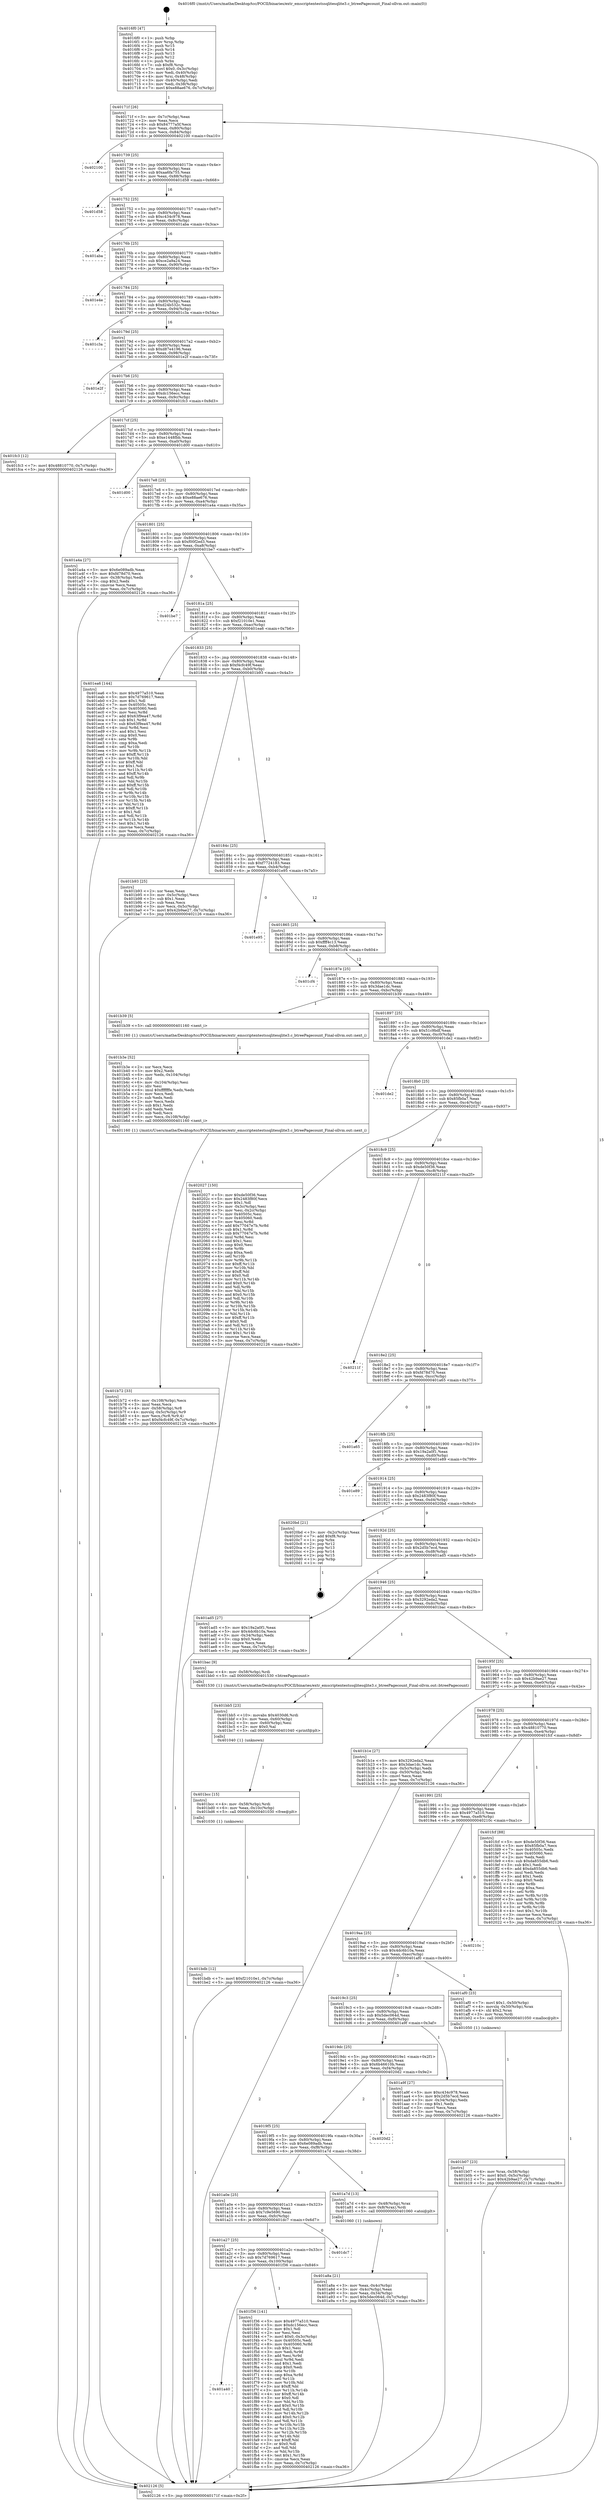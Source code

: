 digraph "0x4016f0" {
  label = "0x4016f0 (/mnt/c/Users/mathe/Desktop/tcc/POCII/binaries/extr_emscriptentestssqlitesqlite3.c_btreePagecount_Final-ollvm.out::main(0))"
  labelloc = "t"
  node[shape=record]

  Entry [label="",width=0.3,height=0.3,shape=circle,fillcolor=black,style=filled]
  "0x40171f" [label="{
     0x40171f [26]\l
     | [instrs]\l
     &nbsp;&nbsp;0x40171f \<+3\>: mov -0x7c(%rbp),%eax\l
     &nbsp;&nbsp;0x401722 \<+2\>: mov %eax,%ecx\l
     &nbsp;&nbsp;0x401724 \<+6\>: sub $0x84777a5f,%ecx\l
     &nbsp;&nbsp;0x40172a \<+3\>: mov %eax,-0x80(%rbp)\l
     &nbsp;&nbsp;0x40172d \<+6\>: mov %ecx,-0x84(%rbp)\l
     &nbsp;&nbsp;0x401733 \<+6\>: je 0000000000402100 \<main+0xa10\>\l
  }"]
  "0x402100" [label="{
     0x402100\l
  }", style=dashed]
  "0x401739" [label="{
     0x401739 [25]\l
     | [instrs]\l
     &nbsp;&nbsp;0x401739 \<+5\>: jmp 000000000040173e \<main+0x4e\>\l
     &nbsp;&nbsp;0x40173e \<+3\>: mov -0x80(%rbp),%eax\l
     &nbsp;&nbsp;0x401741 \<+5\>: sub $0xaa6fa755,%eax\l
     &nbsp;&nbsp;0x401746 \<+6\>: mov %eax,-0x88(%rbp)\l
     &nbsp;&nbsp;0x40174c \<+6\>: je 0000000000401d58 \<main+0x668\>\l
  }"]
  Exit [label="",width=0.3,height=0.3,shape=circle,fillcolor=black,style=filled,peripheries=2]
  "0x401d58" [label="{
     0x401d58\l
  }", style=dashed]
  "0x401752" [label="{
     0x401752 [25]\l
     | [instrs]\l
     &nbsp;&nbsp;0x401752 \<+5\>: jmp 0000000000401757 \<main+0x67\>\l
     &nbsp;&nbsp;0x401757 \<+3\>: mov -0x80(%rbp),%eax\l
     &nbsp;&nbsp;0x40175a \<+5\>: sub $0xc434c978,%eax\l
     &nbsp;&nbsp;0x40175f \<+6\>: mov %eax,-0x8c(%rbp)\l
     &nbsp;&nbsp;0x401765 \<+6\>: je 0000000000401aba \<main+0x3ca\>\l
  }"]
  "0x401a40" [label="{
     0x401a40\l
  }", style=dashed]
  "0x401aba" [label="{
     0x401aba\l
  }", style=dashed]
  "0x40176b" [label="{
     0x40176b [25]\l
     | [instrs]\l
     &nbsp;&nbsp;0x40176b \<+5\>: jmp 0000000000401770 \<main+0x80\>\l
     &nbsp;&nbsp;0x401770 \<+3\>: mov -0x80(%rbp),%eax\l
     &nbsp;&nbsp;0x401773 \<+5\>: sub $0xce2a9a24,%eax\l
     &nbsp;&nbsp;0x401778 \<+6\>: mov %eax,-0x90(%rbp)\l
     &nbsp;&nbsp;0x40177e \<+6\>: je 0000000000401e4e \<main+0x75e\>\l
  }"]
  "0x401f36" [label="{
     0x401f36 [141]\l
     | [instrs]\l
     &nbsp;&nbsp;0x401f36 \<+5\>: mov $0x4977a510,%eax\l
     &nbsp;&nbsp;0x401f3b \<+5\>: mov $0xdc156ecc,%ecx\l
     &nbsp;&nbsp;0x401f40 \<+2\>: mov $0x1,%dl\l
     &nbsp;&nbsp;0x401f42 \<+2\>: xor %esi,%esi\l
     &nbsp;&nbsp;0x401f44 \<+7\>: movl $0x0,-0x3c(%rbp)\l
     &nbsp;&nbsp;0x401f4b \<+7\>: mov 0x40505c,%edi\l
     &nbsp;&nbsp;0x401f52 \<+8\>: mov 0x405060,%r8d\l
     &nbsp;&nbsp;0x401f5a \<+3\>: sub $0x1,%esi\l
     &nbsp;&nbsp;0x401f5d \<+3\>: mov %edi,%r9d\l
     &nbsp;&nbsp;0x401f60 \<+3\>: add %esi,%r9d\l
     &nbsp;&nbsp;0x401f63 \<+4\>: imul %r9d,%edi\l
     &nbsp;&nbsp;0x401f67 \<+3\>: and $0x1,%edi\l
     &nbsp;&nbsp;0x401f6a \<+3\>: cmp $0x0,%edi\l
     &nbsp;&nbsp;0x401f6d \<+4\>: sete %r10b\l
     &nbsp;&nbsp;0x401f71 \<+4\>: cmp $0xa,%r8d\l
     &nbsp;&nbsp;0x401f75 \<+4\>: setl %r11b\l
     &nbsp;&nbsp;0x401f79 \<+3\>: mov %r10b,%bl\l
     &nbsp;&nbsp;0x401f7c \<+3\>: xor $0xff,%bl\l
     &nbsp;&nbsp;0x401f7f \<+3\>: mov %r11b,%r14b\l
     &nbsp;&nbsp;0x401f82 \<+4\>: xor $0xff,%r14b\l
     &nbsp;&nbsp;0x401f86 \<+3\>: xor $0x0,%dl\l
     &nbsp;&nbsp;0x401f89 \<+3\>: mov %bl,%r15b\l
     &nbsp;&nbsp;0x401f8c \<+4\>: and $0x0,%r15b\l
     &nbsp;&nbsp;0x401f90 \<+3\>: and %dl,%r10b\l
     &nbsp;&nbsp;0x401f93 \<+3\>: mov %r14b,%r12b\l
     &nbsp;&nbsp;0x401f96 \<+4\>: and $0x0,%r12b\l
     &nbsp;&nbsp;0x401f9a \<+3\>: and %dl,%r11b\l
     &nbsp;&nbsp;0x401f9d \<+3\>: or %r10b,%r15b\l
     &nbsp;&nbsp;0x401fa0 \<+3\>: or %r11b,%r12b\l
     &nbsp;&nbsp;0x401fa3 \<+3\>: xor %r12b,%r15b\l
     &nbsp;&nbsp;0x401fa6 \<+3\>: or %r14b,%bl\l
     &nbsp;&nbsp;0x401fa9 \<+3\>: xor $0xff,%bl\l
     &nbsp;&nbsp;0x401fac \<+3\>: or $0x0,%dl\l
     &nbsp;&nbsp;0x401faf \<+2\>: and %dl,%bl\l
     &nbsp;&nbsp;0x401fb1 \<+3\>: or %bl,%r15b\l
     &nbsp;&nbsp;0x401fb4 \<+4\>: test $0x1,%r15b\l
     &nbsp;&nbsp;0x401fb8 \<+3\>: cmovne %ecx,%eax\l
     &nbsp;&nbsp;0x401fbb \<+3\>: mov %eax,-0x7c(%rbp)\l
     &nbsp;&nbsp;0x401fbe \<+5\>: jmp 0000000000402126 \<main+0xa36\>\l
  }"]
  "0x401e4e" [label="{
     0x401e4e\l
  }", style=dashed]
  "0x401784" [label="{
     0x401784 [25]\l
     | [instrs]\l
     &nbsp;&nbsp;0x401784 \<+5\>: jmp 0000000000401789 \<main+0x99\>\l
     &nbsp;&nbsp;0x401789 \<+3\>: mov -0x80(%rbp),%eax\l
     &nbsp;&nbsp;0x40178c \<+5\>: sub $0xd24b532c,%eax\l
     &nbsp;&nbsp;0x401791 \<+6\>: mov %eax,-0x94(%rbp)\l
     &nbsp;&nbsp;0x401797 \<+6\>: je 0000000000401c3a \<main+0x54a\>\l
  }"]
  "0x401a27" [label="{
     0x401a27 [25]\l
     | [instrs]\l
     &nbsp;&nbsp;0x401a27 \<+5\>: jmp 0000000000401a2c \<main+0x33c\>\l
     &nbsp;&nbsp;0x401a2c \<+3\>: mov -0x80(%rbp),%eax\l
     &nbsp;&nbsp;0x401a2f \<+5\>: sub $0x7d769617,%eax\l
     &nbsp;&nbsp;0x401a34 \<+6\>: mov %eax,-0x100(%rbp)\l
     &nbsp;&nbsp;0x401a3a \<+6\>: je 0000000000401f36 \<main+0x846\>\l
  }"]
  "0x401c3a" [label="{
     0x401c3a\l
  }", style=dashed]
  "0x40179d" [label="{
     0x40179d [25]\l
     | [instrs]\l
     &nbsp;&nbsp;0x40179d \<+5\>: jmp 00000000004017a2 \<main+0xb2\>\l
     &nbsp;&nbsp;0x4017a2 \<+3\>: mov -0x80(%rbp),%eax\l
     &nbsp;&nbsp;0x4017a5 \<+5\>: sub $0xd87e4196,%eax\l
     &nbsp;&nbsp;0x4017aa \<+6\>: mov %eax,-0x98(%rbp)\l
     &nbsp;&nbsp;0x4017b0 \<+6\>: je 0000000000401e2f \<main+0x73f\>\l
  }"]
  "0x401dc7" [label="{
     0x401dc7\l
  }", style=dashed]
  "0x401e2f" [label="{
     0x401e2f\l
  }", style=dashed]
  "0x4017b6" [label="{
     0x4017b6 [25]\l
     | [instrs]\l
     &nbsp;&nbsp;0x4017b6 \<+5\>: jmp 00000000004017bb \<main+0xcb\>\l
     &nbsp;&nbsp;0x4017bb \<+3\>: mov -0x80(%rbp),%eax\l
     &nbsp;&nbsp;0x4017be \<+5\>: sub $0xdc156ecc,%eax\l
     &nbsp;&nbsp;0x4017c3 \<+6\>: mov %eax,-0x9c(%rbp)\l
     &nbsp;&nbsp;0x4017c9 \<+6\>: je 0000000000401fc3 \<main+0x8d3\>\l
  }"]
  "0x401bdb" [label="{
     0x401bdb [12]\l
     | [instrs]\l
     &nbsp;&nbsp;0x401bdb \<+7\>: movl $0xf21010e1,-0x7c(%rbp)\l
     &nbsp;&nbsp;0x401be2 \<+5\>: jmp 0000000000402126 \<main+0xa36\>\l
  }"]
  "0x401fc3" [label="{
     0x401fc3 [12]\l
     | [instrs]\l
     &nbsp;&nbsp;0x401fc3 \<+7\>: movl $0x48810770,-0x7c(%rbp)\l
     &nbsp;&nbsp;0x401fca \<+5\>: jmp 0000000000402126 \<main+0xa36\>\l
  }"]
  "0x4017cf" [label="{
     0x4017cf [25]\l
     | [instrs]\l
     &nbsp;&nbsp;0x4017cf \<+5\>: jmp 00000000004017d4 \<main+0xe4\>\l
     &nbsp;&nbsp;0x4017d4 \<+3\>: mov -0x80(%rbp),%eax\l
     &nbsp;&nbsp;0x4017d7 \<+5\>: sub $0xe1448fbb,%eax\l
     &nbsp;&nbsp;0x4017dc \<+6\>: mov %eax,-0xa0(%rbp)\l
     &nbsp;&nbsp;0x4017e2 \<+6\>: je 0000000000401d00 \<main+0x610\>\l
  }"]
  "0x401bcc" [label="{
     0x401bcc [15]\l
     | [instrs]\l
     &nbsp;&nbsp;0x401bcc \<+4\>: mov -0x58(%rbp),%rdi\l
     &nbsp;&nbsp;0x401bd0 \<+6\>: mov %eax,-0x10c(%rbp)\l
     &nbsp;&nbsp;0x401bd6 \<+5\>: call 0000000000401030 \<free@plt\>\l
     | [calls]\l
     &nbsp;&nbsp;0x401030 \{1\} (unknown)\l
  }"]
  "0x401d00" [label="{
     0x401d00\l
  }", style=dashed]
  "0x4017e8" [label="{
     0x4017e8 [25]\l
     | [instrs]\l
     &nbsp;&nbsp;0x4017e8 \<+5\>: jmp 00000000004017ed \<main+0xfd\>\l
     &nbsp;&nbsp;0x4017ed \<+3\>: mov -0x80(%rbp),%eax\l
     &nbsp;&nbsp;0x4017f0 \<+5\>: sub $0xe88ae676,%eax\l
     &nbsp;&nbsp;0x4017f5 \<+6\>: mov %eax,-0xa4(%rbp)\l
     &nbsp;&nbsp;0x4017fb \<+6\>: je 0000000000401a4a \<main+0x35a\>\l
  }"]
  "0x401bb5" [label="{
     0x401bb5 [23]\l
     | [instrs]\l
     &nbsp;&nbsp;0x401bb5 \<+10\>: movabs $0x4030d6,%rdi\l
     &nbsp;&nbsp;0x401bbf \<+3\>: mov %eax,-0x60(%rbp)\l
     &nbsp;&nbsp;0x401bc2 \<+3\>: mov -0x60(%rbp),%esi\l
     &nbsp;&nbsp;0x401bc5 \<+2\>: mov $0x0,%al\l
     &nbsp;&nbsp;0x401bc7 \<+5\>: call 0000000000401040 \<printf@plt\>\l
     | [calls]\l
     &nbsp;&nbsp;0x401040 \{1\} (unknown)\l
  }"]
  "0x401a4a" [label="{
     0x401a4a [27]\l
     | [instrs]\l
     &nbsp;&nbsp;0x401a4a \<+5\>: mov $0x6e089adb,%eax\l
     &nbsp;&nbsp;0x401a4f \<+5\>: mov $0xfd78d70,%ecx\l
     &nbsp;&nbsp;0x401a54 \<+3\>: mov -0x38(%rbp),%edx\l
     &nbsp;&nbsp;0x401a57 \<+3\>: cmp $0x2,%edx\l
     &nbsp;&nbsp;0x401a5a \<+3\>: cmovne %ecx,%eax\l
     &nbsp;&nbsp;0x401a5d \<+3\>: mov %eax,-0x7c(%rbp)\l
     &nbsp;&nbsp;0x401a60 \<+5\>: jmp 0000000000402126 \<main+0xa36\>\l
  }"]
  "0x401801" [label="{
     0x401801 [25]\l
     | [instrs]\l
     &nbsp;&nbsp;0x401801 \<+5\>: jmp 0000000000401806 \<main+0x116\>\l
     &nbsp;&nbsp;0x401806 \<+3\>: mov -0x80(%rbp),%eax\l
     &nbsp;&nbsp;0x401809 \<+5\>: sub $0xf00f2ed3,%eax\l
     &nbsp;&nbsp;0x40180e \<+6\>: mov %eax,-0xa8(%rbp)\l
     &nbsp;&nbsp;0x401814 \<+6\>: je 0000000000401be7 \<main+0x4f7\>\l
  }"]
  "0x402126" [label="{
     0x402126 [5]\l
     | [instrs]\l
     &nbsp;&nbsp;0x402126 \<+5\>: jmp 000000000040171f \<main+0x2f\>\l
  }"]
  "0x4016f0" [label="{
     0x4016f0 [47]\l
     | [instrs]\l
     &nbsp;&nbsp;0x4016f0 \<+1\>: push %rbp\l
     &nbsp;&nbsp;0x4016f1 \<+3\>: mov %rsp,%rbp\l
     &nbsp;&nbsp;0x4016f4 \<+2\>: push %r15\l
     &nbsp;&nbsp;0x4016f6 \<+2\>: push %r14\l
     &nbsp;&nbsp;0x4016f8 \<+2\>: push %r13\l
     &nbsp;&nbsp;0x4016fa \<+2\>: push %r12\l
     &nbsp;&nbsp;0x4016fc \<+1\>: push %rbx\l
     &nbsp;&nbsp;0x4016fd \<+7\>: sub $0xf8,%rsp\l
     &nbsp;&nbsp;0x401704 \<+7\>: movl $0x0,-0x3c(%rbp)\l
     &nbsp;&nbsp;0x40170b \<+3\>: mov %edi,-0x40(%rbp)\l
     &nbsp;&nbsp;0x40170e \<+4\>: mov %rsi,-0x48(%rbp)\l
     &nbsp;&nbsp;0x401712 \<+3\>: mov -0x40(%rbp),%edi\l
     &nbsp;&nbsp;0x401715 \<+3\>: mov %edi,-0x38(%rbp)\l
     &nbsp;&nbsp;0x401718 \<+7\>: movl $0xe88ae676,-0x7c(%rbp)\l
  }"]
  "0x401b72" [label="{
     0x401b72 [33]\l
     | [instrs]\l
     &nbsp;&nbsp;0x401b72 \<+6\>: mov -0x108(%rbp),%ecx\l
     &nbsp;&nbsp;0x401b78 \<+3\>: imul %eax,%ecx\l
     &nbsp;&nbsp;0x401b7b \<+4\>: mov -0x58(%rbp),%r8\l
     &nbsp;&nbsp;0x401b7f \<+4\>: movslq -0x5c(%rbp),%r9\l
     &nbsp;&nbsp;0x401b83 \<+4\>: mov %ecx,(%r8,%r9,4)\l
     &nbsp;&nbsp;0x401b87 \<+7\>: movl $0xf4cfc49f,-0x7c(%rbp)\l
     &nbsp;&nbsp;0x401b8e \<+5\>: jmp 0000000000402126 \<main+0xa36\>\l
  }"]
  "0x401be7" [label="{
     0x401be7\l
  }", style=dashed]
  "0x40181a" [label="{
     0x40181a [25]\l
     | [instrs]\l
     &nbsp;&nbsp;0x40181a \<+5\>: jmp 000000000040181f \<main+0x12f\>\l
     &nbsp;&nbsp;0x40181f \<+3\>: mov -0x80(%rbp),%eax\l
     &nbsp;&nbsp;0x401822 \<+5\>: sub $0xf21010e1,%eax\l
     &nbsp;&nbsp;0x401827 \<+6\>: mov %eax,-0xac(%rbp)\l
     &nbsp;&nbsp;0x40182d \<+6\>: je 0000000000401ea6 \<main+0x7b6\>\l
  }"]
  "0x401b3e" [label="{
     0x401b3e [52]\l
     | [instrs]\l
     &nbsp;&nbsp;0x401b3e \<+2\>: xor %ecx,%ecx\l
     &nbsp;&nbsp;0x401b40 \<+5\>: mov $0x2,%edx\l
     &nbsp;&nbsp;0x401b45 \<+6\>: mov %edx,-0x104(%rbp)\l
     &nbsp;&nbsp;0x401b4b \<+1\>: cltd\l
     &nbsp;&nbsp;0x401b4c \<+6\>: mov -0x104(%rbp),%esi\l
     &nbsp;&nbsp;0x401b52 \<+2\>: idiv %esi\l
     &nbsp;&nbsp;0x401b54 \<+6\>: imul $0xfffffffe,%edx,%edx\l
     &nbsp;&nbsp;0x401b5a \<+2\>: mov %ecx,%edi\l
     &nbsp;&nbsp;0x401b5c \<+2\>: sub %edx,%edi\l
     &nbsp;&nbsp;0x401b5e \<+2\>: mov %ecx,%edx\l
     &nbsp;&nbsp;0x401b60 \<+3\>: sub $0x1,%edx\l
     &nbsp;&nbsp;0x401b63 \<+2\>: add %edx,%edi\l
     &nbsp;&nbsp;0x401b65 \<+2\>: sub %edi,%ecx\l
     &nbsp;&nbsp;0x401b67 \<+6\>: mov %ecx,-0x108(%rbp)\l
     &nbsp;&nbsp;0x401b6d \<+5\>: call 0000000000401160 \<next_i\>\l
     | [calls]\l
     &nbsp;&nbsp;0x401160 \{1\} (/mnt/c/Users/mathe/Desktop/tcc/POCII/binaries/extr_emscriptentestssqlitesqlite3.c_btreePagecount_Final-ollvm.out::next_i)\l
  }"]
  "0x401ea6" [label="{
     0x401ea6 [144]\l
     | [instrs]\l
     &nbsp;&nbsp;0x401ea6 \<+5\>: mov $0x4977a510,%eax\l
     &nbsp;&nbsp;0x401eab \<+5\>: mov $0x7d769617,%ecx\l
     &nbsp;&nbsp;0x401eb0 \<+2\>: mov $0x1,%dl\l
     &nbsp;&nbsp;0x401eb2 \<+7\>: mov 0x40505c,%esi\l
     &nbsp;&nbsp;0x401eb9 \<+7\>: mov 0x405060,%edi\l
     &nbsp;&nbsp;0x401ec0 \<+3\>: mov %esi,%r8d\l
     &nbsp;&nbsp;0x401ec3 \<+7\>: add $0x63f9ea47,%r8d\l
     &nbsp;&nbsp;0x401eca \<+4\>: sub $0x1,%r8d\l
     &nbsp;&nbsp;0x401ece \<+7\>: sub $0x63f9ea47,%r8d\l
     &nbsp;&nbsp;0x401ed5 \<+4\>: imul %r8d,%esi\l
     &nbsp;&nbsp;0x401ed9 \<+3\>: and $0x1,%esi\l
     &nbsp;&nbsp;0x401edc \<+3\>: cmp $0x0,%esi\l
     &nbsp;&nbsp;0x401edf \<+4\>: sete %r9b\l
     &nbsp;&nbsp;0x401ee3 \<+3\>: cmp $0xa,%edi\l
     &nbsp;&nbsp;0x401ee6 \<+4\>: setl %r10b\l
     &nbsp;&nbsp;0x401eea \<+3\>: mov %r9b,%r11b\l
     &nbsp;&nbsp;0x401eed \<+4\>: xor $0xff,%r11b\l
     &nbsp;&nbsp;0x401ef1 \<+3\>: mov %r10b,%bl\l
     &nbsp;&nbsp;0x401ef4 \<+3\>: xor $0xff,%bl\l
     &nbsp;&nbsp;0x401ef7 \<+3\>: xor $0x1,%dl\l
     &nbsp;&nbsp;0x401efa \<+3\>: mov %r11b,%r14b\l
     &nbsp;&nbsp;0x401efd \<+4\>: and $0xff,%r14b\l
     &nbsp;&nbsp;0x401f01 \<+3\>: and %dl,%r9b\l
     &nbsp;&nbsp;0x401f04 \<+3\>: mov %bl,%r15b\l
     &nbsp;&nbsp;0x401f07 \<+4\>: and $0xff,%r15b\l
     &nbsp;&nbsp;0x401f0b \<+3\>: and %dl,%r10b\l
     &nbsp;&nbsp;0x401f0e \<+3\>: or %r9b,%r14b\l
     &nbsp;&nbsp;0x401f11 \<+3\>: or %r10b,%r15b\l
     &nbsp;&nbsp;0x401f14 \<+3\>: xor %r15b,%r14b\l
     &nbsp;&nbsp;0x401f17 \<+3\>: or %bl,%r11b\l
     &nbsp;&nbsp;0x401f1a \<+4\>: xor $0xff,%r11b\l
     &nbsp;&nbsp;0x401f1e \<+3\>: or $0x1,%dl\l
     &nbsp;&nbsp;0x401f21 \<+3\>: and %dl,%r11b\l
     &nbsp;&nbsp;0x401f24 \<+3\>: or %r11b,%r14b\l
     &nbsp;&nbsp;0x401f27 \<+4\>: test $0x1,%r14b\l
     &nbsp;&nbsp;0x401f2b \<+3\>: cmovne %ecx,%eax\l
     &nbsp;&nbsp;0x401f2e \<+3\>: mov %eax,-0x7c(%rbp)\l
     &nbsp;&nbsp;0x401f31 \<+5\>: jmp 0000000000402126 \<main+0xa36\>\l
  }"]
  "0x401833" [label="{
     0x401833 [25]\l
     | [instrs]\l
     &nbsp;&nbsp;0x401833 \<+5\>: jmp 0000000000401838 \<main+0x148\>\l
     &nbsp;&nbsp;0x401838 \<+3\>: mov -0x80(%rbp),%eax\l
     &nbsp;&nbsp;0x40183b \<+5\>: sub $0xf4cfc49f,%eax\l
     &nbsp;&nbsp;0x401840 \<+6\>: mov %eax,-0xb0(%rbp)\l
     &nbsp;&nbsp;0x401846 \<+6\>: je 0000000000401b93 \<main+0x4a3\>\l
  }"]
  "0x401b07" [label="{
     0x401b07 [23]\l
     | [instrs]\l
     &nbsp;&nbsp;0x401b07 \<+4\>: mov %rax,-0x58(%rbp)\l
     &nbsp;&nbsp;0x401b0b \<+7\>: movl $0x0,-0x5c(%rbp)\l
     &nbsp;&nbsp;0x401b12 \<+7\>: movl $0x42b9ae27,-0x7c(%rbp)\l
     &nbsp;&nbsp;0x401b19 \<+5\>: jmp 0000000000402126 \<main+0xa36\>\l
  }"]
  "0x401b93" [label="{
     0x401b93 [25]\l
     | [instrs]\l
     &nbsp;&nbsp;0x401b93 \<+2\>: xor %eax,%eax\l
     &nbsp;&nbsp;0x401b95 \<+3\>: mov -0x5c(%rbp),%ecx\l
     &nbsp;&nbsp;0x401b98 \<+3\>: sub $0x1,%eax\l
     &nbsp;&nbsp;0x401b9b \<+2\>: sub %eax,%ecx\l
     &nbsp;&nbsp;0x401b9d \<+3\>: mov %ecx,-0x5c(%rbp)\l
     &nbsp;&nbsp;0x401ba0 \<+7\>: movl $0x42b9ae27,-0x7c(%rbp)\l
     &nbsp;&nbsp;0x401ba7 \<+5\>: jmp 0000000000402126 \<main+0xa36\>\l
  }"]
  "0x40184c" [label="{
     0x40184c [25]\l
     | [instrs]\l
     &nbsp;&nbsp;0x40184c \<+5\>: jmp 0000000000401851 \<main+0x161\>\l
     &nbsp;&nbsp;0x401851 \<+3\>: mov -0x80(%rbp),%eax\l
     &nbsp;&nbsp;0x401854 \<+5\>: sub $0xf7724183,%eax\l
     &nbsp;&nbsp;0x401859 \<+6\>: mov %eax,-0xb4(%rbp)\l
     &nbsp;&nbsp;0x40185f \<+6\>: je 0000000000401e95 \<main+0x7a5\>\l
  }"]
  "0x401a8a" [label="{
     0x401a8a [21]\l
     | [instrs]\l
     &nbsp;&nbsp;0x401a8a \<+3\>: mov %eax,-0x4c(%rbp)\l
     &nbsp;&nbsp;0x401a8d \<+3\>: mov -0x4c(%rbp),%eax\l
     &nbsp;&nbsp;0x401a90 \<+3\>: mov %eax,-0x34(%rbp)\l
     &nbsp;&nbsp;0x401a93 \<+7\>: movl $0x5dec064d,-0x7c(%rbp)\l
     &nbsp;&nbsp;0x401a9a \<+5\>: jmp 0000000000402126 \<main+0xa36\>\l
  }"]
  "0x401e95" [label="{
     0x401e95\l
  }", style=dashed]
  "0x401865" [label="{
     0x401865 [25]\l
     | [instrs]\l
     &nbsp;&nbsp;0x401865 \<+5\>: jmp 000000000040186a \<main+0x17a\>\l
     &nbsp;&nbsp;0x40186a \<+3\>: mov -0x80(%rbp),%eax\l
     &nbsp;&nbsp;0x40186d \<+5\>: sub $0xffff4c13,%eax\l
     &nbsp;&nbsp;0x401872 \<+6\>: mov %eax,-0xb8(%rbp)\l
     &nbsp;&nbsp;0x401878 \<+6\>: je 0000000000401cf4 \<main+0x604\>\l
  }"]
  "0x401a0e" [label="{
     0x401a0e [25]\l
     | [instrs]\l
     &nbsp;&nbsp;0x401a0e \<+5\>: jmp 0000000000401a13 \<main+0x323\>\l
     &nbsp;&nbsp;0x401a13 \<+3\>: mov -0x80(%rbp),%eax\l
     &nbsp;&nbsp;0x401a16 \<+5\>: sub $0x7c9e5690,%eax\l
     &nbsp;&nbsp;0x401a1b \<+6\>: mov %eax,-0xfc(%rbp)\l
     &nbsp;&nbsp;0x401a21 \<+6\>: je 0000000000401dc7 \<main+0x6d7\>\l
  }"]
  "0x401cf4" [label="{
     0x401cf4\l
  }", style=dashed]
  "0x40187e" [label="{
     0x40187e [25]\l
     | [instrs]\l
     &nbsp;&nbsp;0x40187e \<+5\>: jmp 0000000000401883 \<main+0x193\>\l
     &nbsp;&nbsp;0x401883 \<+3\>: mov -0x80(%rbp),%eax\l
     &nbsp;&nbsp;0x401886 \<+5\>: sub $0x3dae1dc,%eax\l
     &nbsp;&nbsp;0x40188b \<+6\>: mov %eax,-0xbc(%rbp)\l
     &nbsp;&nbsp;0x401891 \<+6\>: je 0000000000401b39 \<main+0x449\>\l
  }"]
  "0x401a7d" [label="{
     0x401a7d [13]\l
     | [instrs]\l
     &nbsp;&nbsp;0x401a7d \<+4\>: mov -0x48(%rbp),%rax\l
     &nbsp;&nbsp;0x401a81 \<+4\>: mov 0x8(%rax),%rdi\l
     &nbsp;&nbsp;0x401a85 \<+5\>: call 0000000000401060 \<atoi@plt\>\l
     | [calls]\l
     &nbsp;&nbsp;0x401060 \{1\} (unknown)\l
  }"]
  "0x401b39" [label="{
     0x401b39 [5]\l
     | [instrs]\l
     &nbsp;&nbsp;0x401b39 \<+5\>: call 0000000000401160 \<next_i\>\l
     | [calls]\l
     &nbsp;&nbsp;0x401160 \{1\} (/mnt/c/Users/mathe/Desktop/tcc/POCII/binaries/extr_emscriptentestssqlitesqlite3.c_btreePagecount_Final-ollvm.out::next_i)\l
  }"]
  "0x401897" [label="{
     0x401897 [25]\l
     | [instrs]\l
     &nbsp;&nbsp;0x401897 \<+5\>: jmp 000000000040189c \<main+0x1ac\>\l
     &nbsp;&nbsp;0x40189c \<+3\>: mov -0x80(%rbp),%eax\l
     &nbsp;&nbsp;0x40189f \<+5\>: sub $0x51c9bdf,%eax\l
     &nbsp;&nbsp;0x4018a4 \<+6\>: mov %eax,-0xc0(%rbp)\l
     &nbsp;&nbsp;0x4018aa \<+6\>: je 0000000000401de2 \<main+0x6f2\>\l
  }"]
  "0x4019f5" [label="{
     0x4019f5 [25]\l
     | [instrs]\l
     &nbsp;&nbsp;0x4019f5 \<+5\>: jmp 00000000004019fa \<main+0x30a\>\l
     &nbsp;&nbsp;0x4019fa \<+3\>: mov -0x80(%rbp),%eax\l
     &nbsp;&nbsp;0x4019fd \<+5\>: sub $0x6e089adb,%eax\l
     &nbsp;&nbsp;0x401a02 \<+6\>: mov %eax,-0xf8(%rbp)\l
     &nbsp;&nbsp;0x401a08 \<+6\>: je 0000000000401a7d \<main+0x38d\>\l
  }"]
  "0x401de2" [label="{
     0x401de2\l
  }", style=dashed]
  "0x4018b0" [label="{
     0x4018b0 [25]\l
     | [instrs]\l
     &nbsp;&nbsp;0x4018b0 \<+5\>: jmp 00000000004018b5 \<main+0x1c5\>\l
     &nbsp;&nbsp;0x4018b5 \<+3\>: mov -0x80(%rbp),%eax\l
     &nbsp;&nbsp;0x4018b8 \<+5\>: sub $0x85fb0a7,%eax\l
     &nbsp;&nbsp;0x4018bd \<+6\>: mov %eax,-0xc4(%rbp)\l
     &nbsp;&nbsp;0x4018c3 \<+6\>: je 0000000000402027 \<main+0x937\>\l
  }"]
  "0x4020d2" [label="{
     0x4020d2\l
  }", style=dashed]
  "0x402027" [label="{
     0x402027 [150]\l
     | [instrs]\l
     &nbsp;&nbsp;0x402027 \<+5\>: mov $0xde50f36,%eax\l
     &nbsp;&nbsp;0x40202c \<+5\>: mov $0x2483f80f,%ecx\l
     &nbsp;&nbsp;0x402031 \<+2\>: mov $0x1,%dl\l
     &nbsp;&nbsp;0x402033 \<+3\>: mov -0x3c(%rbp),%esi\l
     &nbsp;&nbsp;0x402036 \<+3\>: mov %esi,-0x2c(%rbp)\l
     &nbsp;&nbsp;0x402039 \<+7\>: mov 0x40505c,%esi\l
     &nbsp;&nbsp;0x402040 \<+7\>: mov 0x405060,%edi\l
     &nbsp;&nbsp;0x402047 \<+3\>: mov %esi,%r8d\l
     &nbsp;&nbsp;0x40204a \<+7\>: add $0x77047e7b,%r8d\l
     &nbsp;&nbsp;0x402051 \<+4\>: sub $0x1,%r8d\l
     &nbsp;&nbsp;0x402055 \<+7\>: sub $0x77047e7b,%r8d\l
     &nbsp;&nbsp;0x40205c \<+4\>: imul %r8d,%esi\l
     &nbsp;&nbsp;0x402060 \<+3\>: and $0x1,%esi\l
     &nbsp;&nbsp;0x402063 \<+3\>: cmp $0x0,%esi\l
     &nbsp;&nbsp;0x402066 \<+4\>: sete %r9b\l
     &nbsp;&nbsp;0x40206a \<+3\>: cmp $0xa,%edi\l
     &nbsp;&nbsp;0x40206d \<+4\>: setl %r10b\l
     &nbsp;&nbsp;0x402071 \<+3\>: mov %r9b,%r11b\l
     &nbsp;&nbsp;0x402074 \<+4\>: xor $0xff,%r11b\l
     &nbsp;&nbsp;0x402078 \<+3\>: mov %r10b,%bl\l
     &nbsp;&nbsp;0x40207b \<+3\>: xor $0xff,%bl\l
     &nbsp;&nbsp;0x40207e \<+3\>: xor $0x0,%dl\l
     &nbsp;&nbsp;0x402081 \<+3\>: mov %r11b,%r14b\l
     &nbsp;&nbsp;0x402084 \<+4\>: and $0x0,%r14b\l
     &nbsp;&nbsp;0x402088 \<+3\>: and %dl,%r9b\l
     &nbsp;&nbsp;0x40208b \<+3\>: mov %bl,%r15b\l
     &nbsp;&nbsp;0x40208e \<+4\>: and $0x0,%r15b\l
     &nbsp;&nbsp;0x402092 \<+3\>: and %dl,%r10b\l
     &nbsp;&nbsp;0x402095 \<+3\>: or %r9b,%r14b\l
     &nbsp;&nbsp;0x402098 \<+3\>: or %r10b,%r15b\l
     &nbsp;&nbsp;0x40209b \<+3\>: xor %r15b,%r14b\l
     &nbsp;&nbsp;0x40209e \<+3\>: or %bl,%r11b\l
     &nbsp;&nbsp;0x4020a1 \<+4\>: xor $0xff,%r11b\l
     &nbsp;&nbsp;0x4020a5 \<+3\>: or $0x0,%dl\l
     &nbsp;&nbsp;0x4020a8 \<+3\>: and %dl,%r11b\l
     &nbsp;&nbsp;0x4020ab \<+3\>: or %r11b,%r14b\l
     &nbsp;&nbsp;0x4020ae \<+4\>: test $0x1,%r14b\l
     &nbsp;&nbsp;0x4020b2 \<+3\>: cmovne %ecx,%eax\l
     &nbsp;&nbsp;0x4020b5 \<+3\>: mov %eax,-0x7c(%rbp)\l
     &nbsp;&nbsp;0x4020b8 \<+5\>: jmp 0000000000402126 \<main+0xa36\>\l
  }"]
  "0x4018c9" [label="{
     0x4018c9 [25]\l
     | [instrs]\l
     &nbsp;&nbsp;0x4018c9 \<+5\>: jmp 00000000004018ce \<main+0x1de\>\l
     &nbsp;&nbsp;0x4018ce \<+3\>: mov -0x80(%rbp),%eax\l
     &nbsp;&nbsp;0x4018d1 \<+5\>: sub $0xde50f36,%eax\l
     &nbsp;&nbsp;0x4018d6 \<+6\>: mov %eax,-0xc8(%rbp)\l
     &nbsp;&nbsp;0x4018dc \<+6\>: je 000000000040211f \<main+0xa2f\>\l
  }"]
  "0x4019dc" [label="{
     0x4019dc [25]\l
     | [instrs]\l
     &nbsp;&nbsp;0x4019dc \<+5\>: jmp 00000000004019e1 \<main+0x2f1\>\l
     &nbsp;&nbsp;0x4019e1 \<+3\>: mov -0x80(%rbp),%eax\l
     &nbsp;&nbsp;0x4019e4 \<+5\>: sub $0x6b46610b,%eax\l
     &nbsp;&nbsp;0x4019e9 \<+6\>: mov %eax,-0xf4(%rbp)\l
     &nbsp;&nbsp;0x4019ef \<+6\>: je 00000000004020d2 \<main+0x9e2\>\l
  }"]
  "0x40211f" [label="{
     0x40211f\l
  }", style=dashed]
  "0x4018e2" [label="{
     0x4018e2 [25]\l
     | [instrs]\l
     &nbsp;&nbsp;0x4018e2 \<+5\>: jmp 00000000004018e7 \<main+0x1f7\>\l
     &nbsp;&nbsp;0x4018e7 \<+3\>: mov -0x80(%rbp),%eax\l
     &nbsp;&nbsp;0x4018ea \<+5\>: sub $0xfd78d70,%eax\l
     &nbsp;&nbsp;0x4018ef \<+6\>: mov %eax,-0xcc(%rbp)\l
     &nbsp;&nbsp;0x4018f5 \<+6\>: je 0000000000401a65 \<main+0x375\>\l
  }"]
  "0x401a9f" [label="{
     0x401a9f [27]\l
     | [instrs]\l
     &nbsp;&nbsp;0x401a9f \<+5\>: mov $0xc434c978,%eax\l
     &nbsp;&nbsp;0x401aa4 \<+5\>: mov $0x2d5b7ecd,%ecx\l
     &nbsp;&nbsp;0x401aa9 \<+3\>: mov -0x34(%rbp),%edx\l
     &nbsp;&nbsp;0x401aac \<+3\>: cmp $0x1,%edx\l
     &nbsp;&nbsp;0x401aaf \<+3\>: cmovl %ecx,%eax\l
     &nbsp;&nbsp;0x401ab2 \<+3\>: mov %eax,-0x7c(%rbp)\l
     &nbsp;&nbsp;0x401ab5 \<+5\>: jmp 0000000000402126 \<main+0xa36\>\l
  }"]
  "0x401a65" [label="{
     0x401a65\l
  }", style=dashed]
  "0x4018fb" [label="{
     0x4018fb [25]\l
     | [instrs]\l
     &nbsp;&nbsp;0x4018fb \<+5\>: jmp 0000000000401900 \<main+0x210\>\l
     &nbsp;&nbsp;0x401900 \<+3\>: mov -0x80(%rbp),%eax\l
     &nbsp;&nbsp;0x401903 \<+5\>: sub $0x19a2a0f1,%eax\l
     &nbsp;&nbsp;0x401908 \<+6\>: mov %eax,-0xd0(%rbp)\l
     &nbsp;&nbsp;0x40190e \<+6\>: je 0000000000401e89 \<main+0x799\>\l
  }"]
  "0x4019c3" [label="{
     0x4019c3 [25]\l
     | [instrs]\l
     &nbsp;&nbsp;0x4019c3 \<+5\>: jmp 00000000004019c8 \<main+0x2d8\>\l
     &nbsp;&nbsp;0x4019c8 \<+3\>: mov -0x80(%rbp),%eax\l
     &nbsp;&nbsp;0x4019cb \<+5\>: sub $0x5dec064d,%eax\l
     &nbsp;&nbsp;0x4019d0 \<+6\>: mov %eax,-0xf0(%rbp)\l
     &nbsp;&nbsp;0x4019d6 \<+6\>: je 0000000000401a9f \<main+0x3af\>\l
  }"]
  "0x401e89" [label="{
     0x401e89\l
  }", style=dashed]
  "0x401914" [label="{
     0x401914 [25]\l
     | [instrs]\l
     &nbsp;&nbsp;0x401914 \<+5\>: jmp 0000000000401919 \<main+0x229\>\l
     &nbsp;&nbsp;0x401919 \<+3\>: mov -0x80(%rbp),%eax\l
     &nbsp;&nbsp;0x40191c \<+5\>: sub $0x2483f80f,%eax\l
     &nbsp;&nbsp;0x401921 \<+6\>: mov %eax,-0xd4(%rbp)\l
     &nbsp;&nbsp;0x401927 \<+6\>: je 00000000004020bd \<main+0x9cd\>\l
  }"]
  "0x401af0" [label="{
     0x401af0 [23]\l
     | [instrs]\l
     &nbsp;&nbsp;0x401af0 \<+7\>: movl $0x1,-0x50(%rbp)\l
     &nbsp;&nbsp;0x401af7 \<+4\>: movslq -0x50(%rbp),%rax\l
     &nbsp;&nbsp;0x401afb \<+4\>: shl $0x2,%rax\l
     &nbsp;&nbsp;0x401aff \<+3\>: mov %rax,%rdi\l
     &nbsp;&nbsp;0x401b02 \<+5\>: call 0000000000401050 \<malloc@plt\>\l
     | [calls]\l
     &nbsp;&nbsp;0x401050 \{1\} (unknown)\l
  }"]
  "0x4020bd" [label="{
     0x4020bd [21]\l
     | [instrs]\l
     &nbsp;&nbsp;0x4020bd \<+3\>: mov -0x2c(%rbp),%eax\l
     &nbsp;&nbsp;0x4020c0 \<+7\>: add $0xf8,%rsp\l
     &nbsp;&nbsp;0x4020c7 \<+1\>: pop %rbx\l
     &nbsp;&nbsp;0x4020c8 \<+2\>: pop %r12\l
     &nbsp;&nbsp;0x4020ca \<+2\>: pop %r13\l
     &nbsp;&nbsp;0x4020cc \<+2\>: pop %r14\l
     &nbsp;&nbsp;0x4020ce \<+2\>: pop %r15\l
     &nbsp;&nbsp;0x4020d0 \<+1\>: pop %rbp\l
     &nbsp;&nbsp;0x4020d1 \<+1\>: ret\l
  }"]
  "0x40192d" [label="{
     0x40192d [25]\l
     | [instrs]\l
     &nbsp;&nbsp;0x40192d \<+5\>: jmp 0000000000401932 \<main+0x242\>\l
     &nbsp;&nbsp;0x401932 \<+3\>: mov -0x80(%rbp),%eax\l
     &nbsp;&nbsp;0x401935 \<+5\>: sub $0x2d5b7ecd,%eax\l
     &nbsp;&nbsp;0x40193a \<+6\>: mov %eax,-0xd8(%rbp)\l
     &nbsp;&nbsp;0x401940 \<+6\>: je 0000000000401ad5 \<main+0x3e5\>\l
  }"]
  "0x4019aa" [label="{
     0x4019aa [25]\l
     | [instrs]\l
     &nbsp;&nbsp;0x4019aa \<+5\>: jmp 00000000004019af \<main+0x2bf\>\l
     &nbsp;&nbsp;0x4019af \<+3\>: mov -0x80(%rbp),%eax\l
     &nbsp;&nbsp;0x4019b2 \<+5\>: sub $0x4dc6b10a,%eax\l
     &nbsp;&nbsp;0x4019b7 \<+6\>: mov %eax,-0xec(%rbp)\l
     &nbsp;&nbsp;0x4019bd \<+6\>: je 0000000000401af0 \<main+0x400\>\l
  }"]
  "0x401ad5" [label="{
     0x401ad5 [27]\l
     | [instrs]\l
     &nbsp;&nbsp;0x401ad5 \<+5\>: mov $0x19a2a0f1,%eax\l
     &nbsp;&nbsp;0x401ada \<+5\>: mov $0x4dc6b10a,%ecx\l
     &nbsp;&nbsp;0x401adf \<+3\>: mov -0x34(%rbp),%edx\l
     &nbsp;&nbsp;0x401ae2 \<+3\>: cmp $0x0,%edx\l
     &nbsp;&nbsp;0x401ae5 \<+3\>: cmove %ecx,%eax\l
     &nbsp;&nbsp;0x401ae8 \<+3\>: mov %eax,-0x7c(%rbp)\l
     &nbsp;&nbsp;0x401aeb \<+5\>: jmp 0000000000402126 \<main+0xa36\>\l
  }"]
  "0x401946" [label="{
     0x401946 [25]\l
     | [instrs]\l
     &nbsp;&nbsp;0x401946 \<+5\>: jmp 000000000040194b \<main+0x25b\>\l
     &nbsp;&nbsp;0x40194b \<+3\>: mov -0x80(%rbp),%eax\l
     &nbsp;&nbsp;0x40194e \<+5\>: sub $0x3292eda2,%eax\l
     &nbsp;&nbsp;0x401953 \<+6\>: mov %eax,-0xdc(%rbp)\l
     &nbsp;&nbsp;0x401959 \<+6\>: je 0000000000401bac \<main+0x4bc\>\l
  }"]
  "0x40210c" [label="{
     0x40210c\l
  }", style=dashed]
  "0x401bac" [label="{
     0x401bac [9]\l
     | [instrs]\l
     &nbsp;&nbsp;0x401bac \<+4\>: mov -0x58(%rbp),%rdi\l
     &nbsp;&nbsp;0x401bb0 \<+5\>: call 0000000000401530 \<btreePagecount\>\l
     | [calls]\l
     &nbsp;&nbsp;0x401530 \{1\} (/mnt/c/Users/mathe/Desktop/tcc/POCII/binaries/extr_emscriptentestssqlitesqlite3.c_btreePagecount_Final-ollvm.out::btreePagecount)\l
  }"]
  "0x40195f" [label="{
     0x40195f [25]\l
     | [instrs]\l
     &nbsp;&nbsp;0x40195f \<+5\>: jmp 0000000000401964 \<main+0x274\>\l
     &nbsp;&nbsp;0x401964 \<+3\>: mov -0x80(%rbp),%eax\l
     &nbsp;&nbsp;0x401967 \<+5\>: sub $0x42b9ae27,%eax\l
     &nbsp;&nbsp;0x40196c \<+6\>: mov %eax,-0xe0(%rbp)\l
     &nbsp;&nbsp;0x401972 \<+6\>: je 0000000000401b1e \<main+0x42e\>\l
  }"]
  "0x401991" [label="{
     0x401991 [25]\l
     | [instrs]\l
     &nbsp;&nbsp;0x401991 \<+5\>: jmp 0000000000401996 \<main+0x2a6\>\l
     &nbsp;&nbsp;0x401996 \<+3\>: mov -0x80(%rbp),%eax\l
     &nbsp;&nbsp;0x401999 \<+5\>: sub $0x4977a510,%eax\l
     &nbsp;&nbsp;0x40199e \<+6\>: mov %eax,-0xe8(%rbp)\l
     &nbsp;&nbsp;0x4019a4 \<+6\>: je 000000000040210c \<main+0xa1c\>\l
  }"]
  "0x401b1e" [label="{
     0x401b1e [27]\l
     | [instrs]\l
     &nbsp;&nbsp;0x401b1e \<+5\>: mov $0x3292eda2,%eax\l
     &nbsp;&nbsp;0x401b23 \<+5\>: mov $0x3dae1dc,%ecx\l
     &nbsp;&nbsp;0x401b28 \<+3\>: mov -0x5c(%rbp),%edx\l
     &nbsp;&nbsp;0x401b2b \<+3\>: cmp -0x50(%rbp),%edx\l
     &nbsp;&nbsp;0x401b2e \<+3\>: cmovl %ecx,%eax\l
     &nbsp;&nbsp;0x401b31 \<+3\>: mov %eax,-0x7c(%rbp)\l
     &nbsp;&nbsp;0x401b34 \<+5\>: jmp 0000000000402126 \<main+0xa36\>\l
  }"]
  "0x401978" [label="{
     0x401978 [25]\l
     | [instrs]\l
     &nbsp;&nbsp;0x401978 \<+5\>: jmp 000000000040197d \<main+0x28d\>\l
     &nbsp;&nbsp;0x40197d \<+3\>: mov -0x80(%rbp),%eax\l
     &nbsp;&nbsp;0x401980 \<+5\>: sub $0x48810770,%eax\l
     &nbsp;&nbsp;0x401985 \<+6\>: mov %eax,-0xe4(%rbp)\l
     &nbsp;&nbsp;0x40198b \<+6\>: je 0000000000401fcf \<main+0x8df\>\l
  }"]
  "0x401fcf" [label="{
     0x401fcf [88]\l
     | [instrs]\l
     &nbsp;&nbsp;0x401fcf \<+5\>: mov $0xde50f36,%eax\l
     &nbsp;&nbsp;0x401fd4 \<+5\>: mov $0x85fb0a7,%ecx\l
     &nbsp;&nbsp;0x401fd9 \<+7\>: mov 0x40505c,%edx\l
     &nbsp;&nbsp;0x401fe0 \<+7\>: mov 0x405060,%esi\l
     &nbsp;&nbsp;0x401fe7 \<+2\>: mov %edx,%edi\l
     &nbsp;&nbsp;0x401fe9 \<+6\>: sub $0xda855db6,%edi\l
     &nbsp;&nbsp;0x401fef \<+3\>: sub $0x1,%edi\l
     &nbsp;&nbsp;0x401ff2 \<+6\>: add $0xda855db6,%edi\l
     &nbsp;&nbsp;0x401ff8 \<+3\>: imul %edi,%edx\l
     &nbsp;&nbsp;0x401ffb \<+3\>: and $0x1,%edx\l
     &nbsp;&nbsp;0x401ffe \<+3\>: cmp $0x0,%edx\l
     &nbsp;&nbsp;0x402001 \<+4\>: sete %r8b\l
     &nbsp;&nbsp;0x402005 \<+3\>: cmp $0xa,%esi\l
     &nbsp;&nbsp;0x402008 \<+4\>: setl %r9b\l
     &nbsp;&nbsp;0x40200c \<+3\>: mov %r8b,%r10b\l
     &nbsp;&nbsp;0x40200f \<+3\>: and %r9b,%r10b\l
     &nbsp;&nbsp;0x402012 \<+3\>: xor %r9b,%r8b\l
     &nbsp;&nbsp;0x402015 \<+3\>: or %r8b,%r10b\l
     &nbsp;&nbsp;0x402018 \<+4\>: test $0x1,%r10b\l
     &nbsp;&nbsp;0x40201c \<+3\>: cmovne %ecx,%eax\l
     &nbsp;&nbsp;0x40201f \<+3\>: mov %eax,-0x7c(%rbp)\l
     &nbsp;&nbsp;0x402022 \<+5\>: jmp 0000000000402126 \<main+0xa36\>\l
  }"]
  Entry -> "0x4016f0" [label=" 1"]
  "0x40171f" -> "0x402100" [label=" 0"]
  "0x40171f" -> "0x401739" [label=" 16"]
  "0x4020bd" -> Exit [label=" 1"]
  "0x401739" -> "0x401d58" [label=" 0"]
  "0x401739" -> "0x401752" [label=" 16"]
  "0x402027" -> "0x402126" [label=" 1"]
  "0x401752" -> "0x401aba" [label=" 0"]
  "0x401752" -> "0x40176b" [label=" 16"]
  "0x401fcf" -> "0x402126" [label=" 1"]
  "0x40176b" -> "0x401e4e" [label=" 0"]
  "0x40176b" -> "0x401784" [label=" 16"]
  "0x401fc3" -> "0x402126" [label=" 1"]
  "0x401784" -> "0x401c3a" [label=" 0"]
  "0x401784" -> "0x40179d" [label=" 16"]
  "0x401a27" -> "0x401a40" [label=" 0"]
  "0x40179d" -> "0x401e2f" [label=" 0"]
  "0x40179d" -> "0x4017b6" [label=" 16"]
  "0x401a27" -> "0x401f36" [label=" 1"]
  "0x4017b6" -> "0x401fc3" [label=" 1"]
  "0x4017b6" -> "0x4017cf" [label=" 15"]
  "0x401a0e" -> "0x401a27" [label=" 1"]
  "0x4017cf" -> "0x401d00" [label=" 0"]
  "0x4017cf" -> "0x4017e8" [label=" 15"]
  "0x401a0e" -> "0x401dc7" [label=" 0"]
  "0x4017e8" -> "0x401a4a" [label=" 1"]
  "0x4017e8" -> "0x401801" [label=" 14"]
  "0x401a4a" -> "0x402126" [label=" 1"]
  "0x4016f0" -> "0x40171f" [label=" 1"]
  "0x402126" -> "0x40171f" [label=" 15"]
  "0x401f36" -> "0x402126" [label=" 1"]
  "0x401801" -> "0x401be7" [label=" 0"]
  "0x401801" -> "0x40181a" [label=" 14"]
  "0x401ea6" -> "0x402126" [label=" 1"]
  "0x40181a" -> "0x401ea6" [label=" 1"]
  "0x40181a" -> "0x401833" [label=" 13"]
  "0x401bdb" -> "0x402126" [label=" 1"]
  "0x401833" -> "0x401b93" [label=" 1"]
  "0x401833" -> "0x40184c" [label=" 12"]
  "0x401bcc" -> "0x401bdb" [label=" 1"]
  "0x40184c" -> "0x401e95" [label=" 0"]
  "0x40184c" -> "0x401865" [label=" 12"]
  "0x401bb5" -> "0x401bcc" [label=" 1"]
  "0x401865" -> "0x401cf4" [label=" 0"]
  "0x401865" -> "0x40187e" [label=" 12"]
  "0x401bac" -> "0x401bb5" [label=" 1"]
  "0x40187e" -> "0x401b39" [label=" 1"]
  "0x40187e" -> "0x401897" [label=" 11"]
  "0x401b93" -> "0x402126" [label=" 1"]
  "0x401897" -> "0x401de2" [label=" 0"]
  "0x401897" -> "0x4018b0" [label=" 11"]
  "0x401b3e" -> "0x401b72" [label=" 1"]
  "0x4018b0" -> "0x402027" [label=" 1"]
  "0x4018b0" -> "0x4018c9" [label=" 10"]
  "0x401b39" -> "0x401b3e" [label=" 1"]
  "0x4018c9" -> "0x40211f" [label=" 0"]
  "0x4018c9" -> "0x4018e2" [label=" 10"]
  "0x401b07" -> "0x402126" [label=" 1"]
  "0x4018e2" -> "0x401a65" [label=" 0"]
  "0x4018e2" -> "0x4018fb" [label=" 10"]
  "0x401af0" -> "0x401b07" [label=" 1"]
  "0x4018fb" -> "0x401e89" [label=" 0"]
  "0x4018fb" -> "0x401914" [label=" 10"]
  "0x401a9f" -> "0x402126" [label=" 1"]
  "0x401914" -> "0x4020bd" [label=" 1"]
  "0x401914" -> "0x40192d" [label=" 9"]
  "0x401a8a" -> "0x402126" [label=" 1"]
  "0x40192d" -> "0x401ad5" [label=" 1"]
  "0x40192d" -> "0x401946" [label=" 8"]
  "0x4019f5" -> "0x401a0e" [label=" 1"]
  "0x401946" -> "0x401bac" [label=" 1"]
  "0x401946" -> "0x40195f" [label=" 7"]
  "0x4019f5" -> "0x401a7d" [label=" 1"]
  "0x40195f" -> "0x401b1e" [label=" 2"]
  "0x40195f" -> "0x401978" [label=" 5"]
  "0x4019dc" -> "0x4019f5" [label=" 2"]
  "0x401978" -> "0x401fcf" [label=" 1"]
  "0x401978" -> "0x401991" [label=" 4"]
  "0x401b72" -> "0x402126" [label=" 1"]
  "0x401991" -> "0x40210c" [label=" 0"]
  "0x401991" -> "0x4019aa" [label=" 4"]
  "0x401a7d" -> "0x401a8a" [label=" 1"]
  "0x4019aa" -> "0x401af0" [label=" 1"]
  "0x4019aa" -> "0x4019c3" [label=" 3"]
  "0x401ad5" -> "0x402126" [label=" 1"]
  "0x4019c3" -> "0x401a9f" [label=" 1"]
  "0x4019c3" -> "0x4019dc" [label=" 2"]
  "0x401b1e" -> "0x402126" [label=" 2"]
  "0x4019dc" -> "0x4020d2" [label=" 0"]
}
